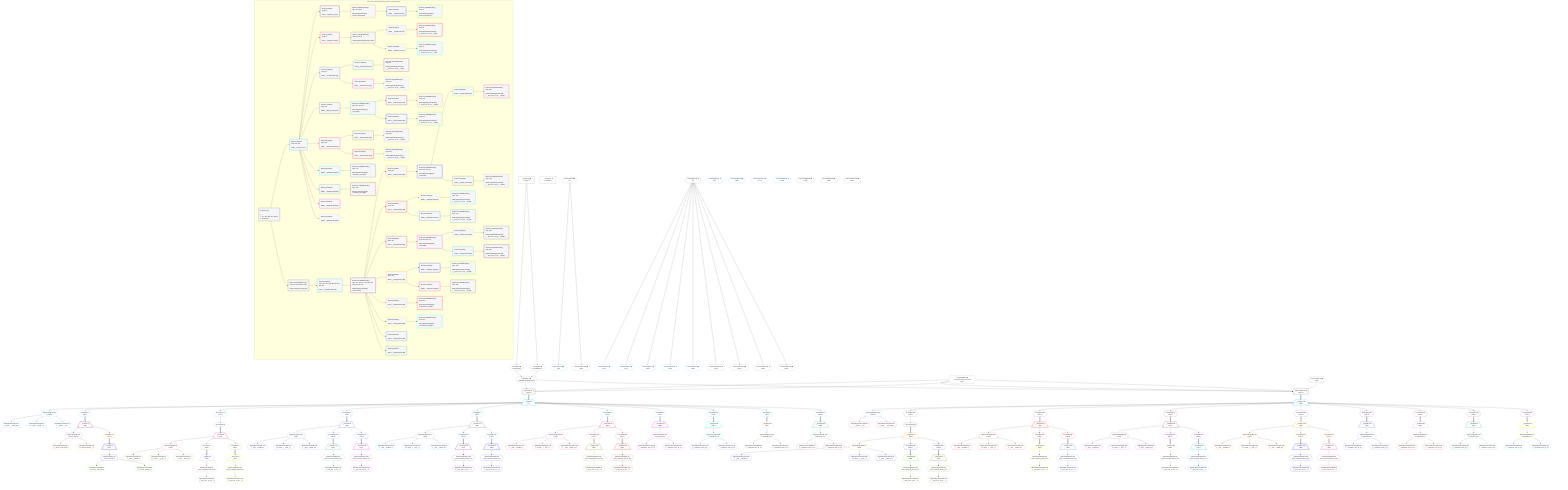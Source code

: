 %%{init: {'themeVariables': { 'fontSize': '12px'}}}%%
graph TD
    classDef path fill:#eee,stroke:#000,color:#000
    classDef plan fill:#fff,stroke-width:1px,color:#000
    classDef itemplan fill:#fff,stroke-width:2px,color:#000
    classDef unbatchedplan fill:#dff,stroke-width:1px,color:#000
    classDef sideeffectplan fill:#fcc,stroke-width:2px,color:#000
    classDef bucket fill:#f6f6f6,color:#000,stroke-width:2px,text-align:left


    %% plan dependencies
    PgSelect7[["PgSelect[7∈0] ➊<br />ᐸpersonᐳ"]]:::plan
    Object10{{"Object[10∈0] ➊<br />ᐸ{pgSettings,withPgClient}ᐳ"}}:::plan
    Constant408{{"Constant[408∈0] ➊<br />ᐸ'Large bet on myself in round one.'ᐳ"}}:::plan
    Object10 & Constant408 & Constant408 --> PgSelect7
    Access8{{"Access[8∈0] ➊<br />ᐸ2.pgSettingsᐳ"}}:::plan
    Access9{{"Access[9∈0] ➊<br />ᐸ2.withPgClientᐳ"}}:::plan
    Access8 & Access9 --> Object10
    __Value2["__Value[2∈0] ➊<br />ᐸcontextᐳ"]:::plan
    __Value2 --> Access8
    __Value2 --> Access9
    __Value4["__Value[4∈0] ➊<br />ᐸrootValueᐳ"]:::plan
    Connection204{{"Connection[204∈0] ➊<br />ᐸ202ᐳ"}}:::plan
    Constant406{{"Constant[406∈0] ➊<br />ᐸ1ᐳ"}}:::plan
    Constant407{{"Constant[407∈0] ➊<br />ᐸ2ᐳ"}}:::plan
    __Item11[/"__Item[11∈1]<br />ᐸ7ᐳ"\]:::itemplan
    PgSelect7 ==> __Item11
    PgSelectSingle12{{"PgSelectSingle[12∈1]<br />ᐸpersonᐳ"}}:::plan
    __Item11 --> PgSelectSingle12
    PgClassExpression13{{"PgClassExpression[13∈1]<br />ᐸ__person__...full_name”ᐳ"}}:::plan
    PgSelectSingle12 --> PgClassExpression13
    PgClassExpression15{{"PgClassExpression[15∈1]<br />ᐸ”c”.”perso..._person__)ᐳ"}}:::plan
    PgSelectSingle12 --> PgClassExpression15
    Connection34{{"Connection[34∈1] ➊<br />ᐸ30ᐳ"}}:::plan
    Constant406 --> Connection34
    PgClassExpression41{{"PgClassExpression[41∈1]<br />ᐸ__person__.”id”ᐳ"}}:::plan
    PgSelectSingle12 --> PgClassExpression41
    Connection47{{"Connection[47∈1] ➊<br />ᐸ45ᐳ"}}:::plan
    Constant407 --> Connection47
    Connection61{{"Connection[61∈1] ➊<br />ᐸ57ᐳ"}}:::plan
    Constant406 --> Connection61
    Connection90{{"Connection[90∈1] ➊<br />ᐸ86ᐳ"}}:::plan
    Constant406 --> Connection90
    Connection124{{"Connection[124∈1] ➊<br />ᐸ120ᐳ"}}:::plan
    Constant406 --> Connection124
    Connection154{{"Connection[154∈1] ➊<br />ᐸ150ᐳ"}}:::plan
    Constant406 --> Connection154
    Access371{{"Access[371∈1]<br />ᐸ11.1ᐳ"}}:::plan
    __Item11 --> Access371
    Access374{{"Access[374∈1]<br />ᐸ11.3ᐳ"}}:::plan
    __Item11 --> Access374
    Reverse375{{"Reverse[375∈1]"}}:::plan
    Access374 --> Reverse375
    Access378{{"Access[378∈1]<br />ᐸ11.4ᐳ"}}:::plan
    __Item11 --> Access378
    Access381{{"Access[381∈1]<br />ᐸ11.5ᐳ"}}:::plan
    __Item11 --> Access381
    Access384{{"Access[384∈1]<br />ᐸ11.6ᐳ"}}:::plan
    __Item11 --> Access384
    Access385{{"Access[385∈1]<br />ᐸ11.7ᐳ"}}:::plan
    __Item11 --> Access385
    Access386{{"Access[386∈1]<br />ᐸ11.8ᐳ"}}:::plan
    __Item11 --> Access386
    Access387{{"Access[387∈1]<br />ᐸ11.9ᐳ"}}:::plan
    __Item11 --> Access387
    Access388{{"Access[388∈1]<br />ᐸ11.10ᐳ"}}:::plan
    __Item11 --> Access388
    Connection21{{"Connection[21∈1] ➊<br />ᐸ17ᐳ"}}:::plan
    Connection110{{"Connection[110∈1] ➊<br />ᐸ108ᐳ"}}:::plan
    Connection172{{"Connection[172∈1] ➊<br />ᐸ170ᐳ"}}:::plan
    Connection182{{"Connection[182∈1] ➊<br />ᐸ180ᐳ"}}:::plan
    __Item23[/"__Item[23∈2]<br />ᐸ371ᐳ"\]:::itemplan
    Access371 ==> __Item23
    PgSelectSingle24{{"PgSelectSingle[24∈2]<br />ᐸperson_friendsᐳ"}}:::plan
    __Item23 --> PgSelectSingle24
    PgClassExpression25{{"PgClassExpression[25∈3]<br />ᐸ__person_f...full_name”ᐳ"}}:::plan
    PgSelectSingle24 --> PgClassExpression25
    PgClassExpression27{{"PgClassExpression[27∈3]<br />ᐸ”c”.”perso...friends__)ᐳ"}}:::plan
    PgSelectSingle24 --> PgClassExpression27
    Access370{{"Access[370∈3]<br />ᐸ23.1ᐳ"}}:::plan
    __Item23 --> Access370
    __Item36[/"__Item[36∈4]<br />ᐸ370ᐳ"\]:::itemplan
    Access370 ==> __Item36
    PgSelectSingle37{{"PgSelectSingle[37∈4]<br />ᐸperson_friendsᐳ"}}:::plan
    __Item36 --> PgSelectSingle37
    PgClassExpression38{{"PgClassExpression[38∈5]<br />ᐸ__person_f...full_name”ᐳ"}}:::plan
    PgSelectSingle37 --> PgClassExpression38
    PgClassExpression40{{"PgClassExpression[40∈5]<br />ᐸ”c”.”perso...friends__)ᐳ"}}:::plan
    PgSelectSingle37 --> PgClassExpression40
    __Item49[/"__Item[49∈6]<br />ᐸ375ᐳ"\]:::itemplan
    Reverse375 ==> __Item49
    PgSelectSingle50{{"PgSelectSingle[50∈6]<br />ᐸpostᐳ"}}:::plan
    __Item49 --> PgSelectSingle50
    PgClassExpression51{{"PgClassExpression[51∈7]<br />ᐸ__post__.”headline”ᐳ"}}:::plan
    PgSelectSingle50 --> PgClassExpression51
    PgClassExpression53{{"PgClassExpression[53∈7]<br />ᐸ”a”.”post_...(__post__)ᐳ"}}:::plan
    PgSelectSingle50 --> PgClassExpression53
    PgClassExpression54{{"PgClassExpression[54∈7]<br />ᐸ__post__.”author_id”ᐳ"}}:::plan
    PgSelectSingle50 --> PgClassExpression54
    Access372{{"Access[372∈7]<br />ᐸ49.1ᐳ"}}:::plan
    __Item49 --> Access372
    Access373{{"Access[373∈7]<br />ᐸ49.2ᐳ"}}:::plan
    __Item49 --> Access373
    __Item63[/"__Item[63∈8]<br />ᐸ372ᐳ"\]:::itemplan
    Access372 ==> __Item63
    PgSelectSingle64{{"PgSelectSingle[64∈8]<br />ᐸpost_computed_interval_setᐳ"}}:::plan
    __Item63 --> PgSelectSingle64
    PgClassExpression65{{"PgClassExpression[65∈8]<br />ᐸ__post_com...al_set__.vᐳ"}}:::plan
    PgSelectSingle64 --> PgClassExpression65
    __Item71[/"__Item[71∈10]<br />ᐸ373ᐳ"\]:::itemplan
    Access373 ==> __Item71
    PgSelectSingle72{{"PgSelectSingle[72∈10]<br />ᐸpost_computed_interval_setᐳ"}}:::plan
    __Item71 --> PgSelectSingle72
    PgClassExpression73{{"PgClassExpression[73∈10]<br />ᐸ__post_com...al_set__.vᐳ"}}:::plan
    PgSelectSingle72 --> PgClassExpression73
    __Item78[/"__Item[78∈12]<br />ᐸ378ᐳ"\]:::itemplan
    Access378 ==> __Item78
    PgSelectSingle79{{"PgSelectSingle[79∈12]<br />ᐸpostᐳ"}}:::plan
    __Item78 --> PgSelectSingle79
    PgClassExpression80{{"PgClassExpression[80∈12]<br />ᐸ__post__.”headline”ᐳ"}}:::plan
    PgSelectSingle79 --> PgClassExpression80
    PgClassExpression82{{"PgClassExpression[82∈12]<br />ᐸ”a”.”post_...(__post__)ᐳ"}}:::plan
    PgSelectSingle79 --> PgClassExpression82
    PgClassExpression83{{"PgClassExpression[83∈12]<br />ᐸ__post__.”author_id”ᐳ"}}:::plan
    PgSelectSingle79 --> PgClassExpression83
    Access376{{"Access[376∈12]<br />ᐸ78.1ᐳ"}}:::plan
    __Item78 --> Access376
    Access377{{"Access[377∈12]<br />ᐸ78.2ᐳ"}}:::plan
    __Item78 --> Access377
    __Item92[/"__Item[92∈13]<br />ᐸ376ᐳ"\]:::itemplan
    Access376 ==> __Item92
    PgSelectSingle93{{"PgSelectSingle[93∈13]<br />ᐸpost_computed_interval_setᐳ"}}:::plan
    __Item92 --> PgSelectSingle93
    PgClassExpression94{{"PgClassExpression[94∈13]<br />ᐸ__post_com...al_set__.vᐳ"}}:::plan
    PgSelectSingle93 --> PgClassExpression94
    __Item100[/"__Item[100∈15]<br />ᐸ377ᐳ"\]:::itemplan
    Access377 ==> __Item100
    PgSelectSingle101{{"PgSelectSingle[101∈15]<br />ᐸpost_computed_interval_setᐳ"}}:::plan
    __Item100 --> PgSelectSingle101
    PgClassExpression102{{"PgClassExpression[102∈15]<br />ᐸ__post_com...al_set__.vᐳ"}}:::plan
    PgSelectSingle101 --> PgClassExpression102
    __Item112[/"__Item[112∈17]<br />ᐸ381ᐳ"\]:::itemplan
    Access381 ==> __Item112
    PgSelectSingle113{{"PgSelectSingle[113∈17]<br />ᐸpostᐳ"}}:::plan
    __Item112 --> PgSelectSingle113
    PgClassExpression114{{"PgClassExpression[114∈18]<br />ᐸ__post__.”headline”ᐳ"}}:::plan
    PgSelectSingle113 --> PgClassExpression114
    PgClassExpression116{{"PgClassExpression[116∈18]<br />ᐸ”a”.”post_...(__post__)ᐳ"}}:::plan
    PgSelectSingle113 --> PgClassExpression116
    PgClassExpression117{{"PgClassExpression[117∈18]<br />ᐸ__post__.”author_id”ᐳ"}}:::plan
    PgSelectSingle113 --> PgClassExpression117
    Access379{{"Access[379∈18]<br />ᐸ112.1ᐳ"}}:::plan
    __Item112 --> Access379
    Access380{{"Access[380∈18]<br />ᐸ112.2ᐳ"}}:::plan
    __Item112 --> Access380
    __Item126[/"__Item[126∈19]<br />ᐸ379ᐳ"\]:::itemplan
    Access379 ==> __Item126
    PgSelectSingle127{{"PgSelectSingle[127∈19]<br />ᐸpost_computed_interval_setᐳ"}}:::plan
    __Item126 --> PgSelectSingle127
    PgClassExpression128{{"PgClassExpression[128∈19]<br />ᐸ__post_com...al_set__.vᐳ"}}:::plan
    PgSelectSingle127 --> PgClassExpression128
    __Item134[/"__Item[134∈21]<br />ᐸ380ᐳ"\]:::itemplan
    Access380 ==> __Item134
    PgSelectSingle135{{"PgSelectSingle[135∈21]<br />ᐸpost_computed_interval_setᐳ"}}:::plan
    __Item134 --> PgSelectSingle135
    PgClassExpression136{{"PgClassExpression[136∈21]<br />ᐸ__post_com...al_set__.vᐳ"}}:::plan
    PgSelectSingle135 --> PgClassExpression136
    __Item142[/"__Item[142∈23]<br />ᐸ384ᐳ"\]:::itemplan
    Access384 ==> __Item142
    PgSelectSingle143{{"PgSelectSingle[143∈23]<br />ᐸpostᐳ"}}:::plan
    __Item142 --> PgSelectSingle143
    PgClassExpression144{{"PgClassExpression[144∈23]<br />ᐸ__post__.”headline”ᐳ"}}:::plan
    PgSelectSingle143 --> PgClassExpression144
    PgClassExpression146{{"PgClassExpression[146∈23]<br />ᐸ”a”.”post_...(__post__)ᐳ"}}:::plan
    PgSelectSingle143 --> PgClassExpression146
    PgClassExpression147{{"PgClassExpression[147∈23]<br />ᐸ__post__.”author_id”ᐳ"}}:::plan
    PgSelectSingle143 --> PgClassExpression147
    Access382{{"Access[382∈23]<br />ᐸ142.1ᐳ"}}:::plan
    __Item142 --> Access382
    Access383{{"Access[383∈23]<br />ᐸ142.2ᐳ"}}:::plan
    __Item142 --> Access383
    __Item156[/"__Item[156∈24]<br />ᐸ382ᐳ"\]:::itemplan
    Access382 ==> __Item156
    PgSelectSingle157{{"PgSelectSingle[157∈24]<br />ᐸpost_computed_interval_setᐳ"}}:::plan
    __Item156 --> PgSelectSingle157
    PgClassExpression158{{"PgClassExpression[158∈24]<br />ᐸ__post_com...al_set__.vᐳ"}}:::plan
    PgSelectSingle157 --> PgClassExpression158
    __Item164[/"__Item[164∈26]<br />ᐸ383ᐳ"\]:::itemplan
    Access383 ==> __Item164
    PgSelectSingle165{{"PgSelectSingle[165∈26]<br />ᐸpost_computed_interval_setᐳ"}}:::plan
    __Item164 --> PgSelectSingle165
    PgClassExpression166{{"PgClassExpression[166∈26]<br />ᐸ__post_com...al_set__.vᐳ"}}:::plan
    PgSelectSingle165 --> PgClassExpression166
    __Item174[/"__Item[174∈28]<br />ᐸ386ᐳ"\]:::itemplan
    Access386 ==> __Item174
    PgSelectSingle175{{"PgSelectSingle[175∈28]<br />ᐸcompound_keyᐳ"}}:::plan
    __Item174 --> PgSelectSingle175
    PgClassExpression176{{"PgClassExpression[176∈29]<br />ᐸ__compound...rson_id_1”ᐳ"}}:::plan
    PgSelectSingle175 --> PgClassExpression176
    PgClassExpression177{{"PgClassExpression[177∈29]<br />ᐸ__compound...rson_id_2”ᐳ"}}:::plan
    PgSelectSingle175 --> PgClassExpression177
    __Item184[/"__Item[184∈30]<br />ᐸ388ᐳ"\]:::itemplan
    Access388 ==> __Item184
    PgSelectSingle185{{"PgSelectSingle[185∈30]<br />ᐸcompound_keyᐳ"}}:::plan
    __Item184 --> PgSelectSingle185
    PgClassExpression186{{"PgClassExpression[186∈31]<br />ᐸ__compound...rson_id_1”ᐳ"}}:::plan
    PgSelectSingle185 --> PgClassExpression186
    PgClassExpression187{{"PgClassExpression[187∈31]<br />ᐸ__compound...rson_id_2”ᐳ"}}:::plan
    PgSelectSingle185 --> PgClassExpression187
    __Item190[/"__Item[190∈32]<br />ᐸ385ᐳ"\]:::itemplan
    Access385 ==> __Item190
    PgSelectSingle191{{"PgSelectSingle[191∈32]<br />ᐸcompound_keyᐳ"}}:::plan
    __Item190 --> PgSelectSingle191
    PgClassExpression192{{"PgClassExpression[192∈32]<br />ᐸ__compound...rson_id_1”ᐳ"}}:::plan
    PgSelectSingle191 --> PgClassExpression192
    PgClassExpression193{{"PgClassExpression[193∈32]<br />ᐸ__compound...rson_id_2”ᐳ"}}:::plan
    PgSelectSingle191 --> PgClassExpression193
    __Item196[/"__Item[196∈33]<br />ᐸ387ᐳ"\]:::itemplan
    Access387 ==> __Item196
    PgSelectSingle197{{"PgSelectSingle[197∈33]<br />ᐸcompound_keyᐳ"}}:::plan
    __Item196 --> PgSelectSingle197
    PgClassExpression198{{"PgClassExpression[198∈33]<br />ᐸ__compound...rson_id_1”ᐳ"}}:::plan
    PgSelectSingle197 --> PgClassExpression198
    PgClassExpression199{{"PgClassExpression[199∈33]<br />ᐸ__compound...rson_id_2”ᐳ"}}:::plan
    PgSelectSingle197 --> PgClassExpression199
    PgSelect205[["PgSelect[205∈34] ➊<br />ᐸpersonᐳ"]]:::plan
    Object10 & Connection204 & Constant408 & Constant408 --> PgSelect205
    Connection217{{"Connection[217∈34] ➊<br />ᐸ213ᐳ"}}:::plan
    Constant407 --> Connection217
    Connection231{{"Connection[231∈34] ➊<br />ᐸ227ᐳ"}}:::plan
    Constant406 --> Connection231
    Connection260{{"Connection[260∈34] ➊<br />ᐸ256ᐳ"}}:::plan
    Constant406 --> Connection260
    Connection294{{"Connection[294∈34] ➊<br />ᐸ290ᐳ"}}:::plan
    Constant406 --> Connection294
    Connection324{{"Connection[324∈34] ➊<br />ᐸ320ᐳ"}}:::plan
    Constant406 --> Connection324
    Connection280{{"Connection[280∈34] ➊<br />ᐸ278ᐳ"}}:::plan
    Connection342{{"Connection[342∈34] ➊<br />ᐸ340ᐳ"}}:::plan
    Connection352{{"Connection[352∈34] ➊<br />ᐸ350ᐳ"}}:::plan
    __Item206[/"__Item[206∈35]<br />ᐸ205ᐳ"\]:::itemplan
    PgSelect205 ==> __Item206
    PgSelectSingle207{{"PgSelectSingle[207∈35]<br />ᐸpersonᐳ"}}:::plan
    __Item206 --> PgSelectSingle207
    PgClassExpression208{{"PgClassExpression[208∈36]<br />ᐸ__person__.”id”ᐳ"}}:::plan
    PgSelectSingle207 --> PgClassExpression208
    PgClassExpression209{{"PgClassExpression[209∈36]<br />ᐸ__person__...full_name”ᐳ"}}:::plan
    PgSelectSingle207 --> PgClassExpression209
    Access391{{"Access[391∈36]<br />ᐸ206.0ᐳ"}}:::plan
    __Item206 --> Access391
    Reverse392{{"Reverse[392∈36]"}}:::plan
    Access391 --> Reverse392
    Access395{{"Access[395∈36]<br />ᐸ206.1ᐳ"}}:::plan
    __Item206 --> Access395
    Access398{{"Access[398∈36]<br />ᐸ206.2ᐳ"}}:::plan
    __Item206 --> Access398
    Access401{{"Access[401∈36]<br />ᐸ206.3ᐳ"}}:::plan
    __Item206 --> Access401
    Access402{{"Access[402∈36]<br />ᐸ206.4ᐳ"}}:::plan
    __Item206 --> Access402
    Access403{{"Access[403∈36]<br />ᐸ206.5ᐳ"}}:::plan
    __Item206 --> Access403
    Access404{{"Access[404∈36]<br />ᐸ206.6ᐳ"}}:::plan
    __Item206 --> Access404
    Access405{{"Access[405∈36]<br />ᐸ206.7ᐳ"}}:::plan
    __Item206 --> Access405
    __Item219[/"__Item[219∈37]<br />ᐸ392ᐳ"\]:::itemplan
    Reverse392 ==> __Item219
    PgSelectSingle220{{"PgSelectSingle[220∈37]<br />ᐸpostᐳ"}}:::plan
    __Item219 --> PgSelectSingle220
    PgClassExpression221{{"PgClassExpression[221∈38]<br />ᐸ__post__.”headline”ᐳ"}}:::plan
    PgSelectSingle220 --> PgClassExpression221
    PgClassExpression223{{"PgClassExpression[223∈38]<br />ᐸ”a”.”post_...(__post__)ᐳ"}}:::plan
    PgSelectSingle220 --> PgClassExpression223
    PgClassExpression224{{"PgClassExpression[224∈38]<br />ᐸ__post__.”author_id”ᐳ"}}:::plan
    PgSelectSingle220 --> PgClassExpression224
    Access389{{"Access[389∈38]<br />ᐸ219.1ᐳ"}}:::plan
    __Item219 --> Access389
    Access390{{"Access[390∈38]<br />ᐸ219.2ᐳ"}}:::plan
    __Item219 --> Access390
    __Item233[/"__Item[233∈39]<br />ᐸ389ᐳ"\]:::itemplan
    Access389 ==> __Item233
    PgSelectSingle234{{"PgSelectSingle[234∈39]<br />ᐸpost_computed_interval_setᐳ"}}:::plan
    __Item233 --> PgSelectSingle234
    PgClassExpression235{{"PgClassExpression[235∈39]<br />ᐸ__post_com...al_set__.vᐳ"}}:::plan
    PgSelectSingle234 --> PgClassExpression235
    __Item241[/"__Item[241∈41]<br />ᐸ390ᐳ"\]:::itemplan
    Access390 ==> __Item241
    PgSelectSingle242{{"PgSelectSingle[242∈41]<br />ᐸpost_computed_interval_setᐳ"}}:::plan
    __Item241 --> PgSelectSingle242
    PgClassExpression243{{"PgClassExpression[243∈41]<br />ᐸ__post_com...al_set__.vᐳ"}}:::plan
    PgSelectSingle242 --> PgClassExpression243
    __Item248[/"__Item[248∈43]<br />ᐸ395ᐳ"\]:::itemplan
    Access395 ==> __Item248
    PgSelectSingle249{{"PgSelectSingle[249∈43]<br />ᐸpostᐳ"}}:::plan
    __Item248 --> PgSelectSingle249
    PgClassExpression250{{"PgClassExpression[250∈43]<br />ᐸ__post__.”headline”ᐳ"}}:::plan
    PgSelectSingle249 --> PgClassExpression250
    PgClassExpression252{{"PgClassExpression[252∈43]<br />ᐸ”a”.”post_...(__post__)ᐳ"}}:::plan
    PgSelectSingle249 --> PgClassExpression252
    PgClassExpression253{{"PgClassExpression[253∈43]<br />ᐸ__post__.”author_id”ᐳ"}}:::plan
    PgSelectSingle249 --> PgClassExpression253
    Access393{{"Access[393∈43]<br />ᐸ248.1ᐳ"}}:::plan
    __Item248 --> Access393
    Access394{{"Access[394∈43]<br />ᐸ248.2ᐳ"}}:::plan
    __Item248 --> Access394
    __Item262[/"__Item[262∈44]<br />ᐸ393ᐳ"\]:::itemplan
    Access393 ==> __Item262
    PgSelectSingle263{{"PgSelectSingle[263∈44]<br />ᐸpost_computed_interval_setᐳ"}}:::plan
    __Item262 --> PgSelectSingle263
    PgClassExpression264{{"PgClassExpression[264∈44]<br />ᐸ__post_com...al_set__.vᐳ"}}:::plan
    PgSelectSingle263 --> PgClassExpression264
    __Item270[/"__Item[270∈46]<br />ᐸ394ᐳ"\]:::itemplan
    Access394 ==> __Item270
    PgSelectSingle271{{"PgSelectSingle[271∈46]<br />ᐸpost_computed_interval_setᐳ"}}:::plan
    __Item270 --> PgSelectSingle271
    PgClassExpression272{{"PgClassExpression[272∈46]<br />ᐸ__post_com...al_set__.vᐳ"}}:::plan
    PgSelectSingle271 --> PgClassExpression272
    __Item282[/"__Item[282∈48]<br />ᐸ398ᐳ"\]:::itemplan
    Access398 ==> __Item282
    PgSelectSingle283{{"PgSelectSingle[283∈48]<br />ᐸpostᐳ"}}:::plan
    __Item282 --> PgSelectSingle283
    PgClassExpression284{{"PgClassExpression[284∈49]<br />ᐸ__post__.”headline”ᐳ"}}:::plan
    PgSelectSingle283 --> PgClassExpression284
    PgClassExpression286{{"PgClassExpression[286∈49]<br />ᐸ”a”.”post_...(__post__)ᐳ"}}:::plan
    PgSelectSingle283 --> PgClassExpression286
    PgClassExpression287{{"PgClassExpression[287∈49]<br />ᐸ__post__.”author_id”ᐳ"}}:::plan
    PgSelectSingle283 --> PgClassExpression287
    Access396{{"Access[396∈49]<br />ᐸ282.1ᐳ"}}:::plan
    __Item282 --> Access396
    Access397{{"Access[397∈49]<br />ᐸ282.2ᐳ"}}:::plan
    __Item282 --> Access397
    __Item296[/"__Item[296∈50]<br />ᐸ396ᐳ"\]:::itemplan
    Access396 ==> __Item296
    PgSelectSingle297{{"PgSelectSingle[297∈50]<br />ᐸpost_computed_interval_setᐳ"}}:::plan
    __Item296 --> PgSelectSingle297
    PgClassExpression298{{"PgClassExpression[298∈50]<br />ᐸ__post_com...al_set__.vᐳ"}}:::plan
    PgSelectSingle297 --> PgClassExpression298
    __Item304[/"__Item[304∈52]<br />ᐸ397ᐳ"\]:::itemplan
    Access397 ==> __Item304
    PgSelectSingle305{{"PgSelectSingle[305∈52]<br />ᐸpost_computed_interval_setᐳ"}}:::plan
    __Item304 --> PgSelectSingle305
    PgClassExpression306{{"PgClassExpression[306∈52]<br />ᐸ__post_com...al_set__.vᐳ"}}:::plan
    PgSelectSingle305 --> PgClassExpression306
    __Item312[/"__Item[312∈54]<br />ᐸ401ᐳ"\]:::itemplan
    Access401 ==> __Item312
    PgSelectSingle313{{"PgSelectSingle[313∈54]<br />ᐸpostᐳ"}}:::plan
    __Item312 --> PgSelectSingle313
    PgClassExpression314{{"PgClassExpression[314∈54]<br />ᐸ__post__.”headline”ᐳ"}}:::plan
    PgSelectSingle313 --> PgClassExpression314
    PgClassExpression316{{"PgClassExpression[316∈54]<br />ᐸ”a”.”post_...(__post__)ᐳ"}}:::plan
    PgSelectSingle313 --> PgClassExpression316
    PgClassExpression317{{"PgClassExpression[317∈54]<br />ᐸ__post__.”author_id”ᐳ"}}:::plan
    PgSelectSingle313 --> PgClassExpression317
    Access399{{"Access[399∈54]<br />ᐸ312.1ᐳ"}}:::plan
    __Item312 --> Access399
    Access400{{"Access[400∈54]<br />ᐸ312.2ᐳ"}}:::plan
    __Item312 --> Access400
    __Item326[/"__Item[326∈55]<br />ᐸ399ᐳ"\]:::itemplan
    Access399 ==> __Item326
    PgSelectSingle327{{"PgSelectSingle[327∈55]<br />ᐸpost_computed_interval_setᐳ"}}:::plan
    __Item326 --> PgSelectSingle327
    PgClassExpression328{{"PgClassExpression[328∈55]<br />ᐸ__post_com...al_set__.vᐳ"}}:::plan
    PgSelectSingle327 --> PgClassExpression328
    __Item334[/"__Item[334∈57]<br />ᐸ400ᐳ"\]:::itemplan
    Access400 ==> __Item334
    PgSelectSingle335{{"PgSelectSingle[335∈57]<br />ᐸpost_computed_interval_setᐳ"}}:::plan
    __Item334 --> PgSelectSingle335
    PgClassExpression336{{"PgClassExpression[336∈57]<br />ᐸ__post_com...al_set__.vᐳ"}}:::plan
    PgSelectSingle335 --> PgClassExpression336
    __Item344[/"__Item[344∈59]<br />ᐸ403ᐳ"\]:::itemplan
    Access403 ==> __Item344
    PgSelectSingle345{{"PgSelectSingle[345∈59]<br />ᐸcompound_keyᐳ"}}:::plan
    __Item344 --> PgSelectSingle345
    PgClassExpression346{{"PgClassExpression[346∈60]<br />ᐸ__compound...rson_id_1”ᐳ"}}:::plan
    PgSelectSingle345 --> PgClassExpression346
    PgClassExpression347{{"PgClassExpression[347∈60]<br />ᐸ__compound...rson_id_2”ᐳ"}}:::plan
    PgSelectSingle345 --> PgClassExpression347
    __Item354[/"__Item[354∈61]<br />ᐸ405ᐳ"\]:::itemplan
    Access405 ==> __Item354
    PgSelectSingle355{{"PgSelectSingle[355∈61]<br />ᐸcompound_keyᐳ"}}:::plan
    __Item354 --> PgSelectSingle355
    PgClassExpression356{{"PgClassExpression[356∈62]<br />ᐸ__compound...rson_id_1”ᐳ"}}:::plan
    PgSelectSingle355 --> PgClassExpression356
    PgClassExpression357{{"PgClassExpression[357∈62]<br />ᐸ__compound...rson_id_2”ᐳ"}}:::plan
    PgSelectSingle355 --> PgClassExpression357
    __Item360[/"__Item[360∈63]<br />ᐸ402ᐳ"\]:::itemplan
    Access402 ==> __Item360
    PgSelectSingle361{{"PgSelectSingle[361∈63]<br />ᐸcompound_keyᐳ"}}:::plan
    __Item360 --> PgSelectSingle361
    PgClassExpression362{{"PgClassExpression[362∈63]<br />ᐸ__compound...rson_id_1”ᐳ"}}:::plan
    PgSelectSingle361 --> PgClassExpression362
    PgClassExpression363{{"PgClassExpression[363∈63]<br />ᐸ__compound...rson_id_2”ᐳ"}}:::plan
    PgSelectSingle361 --> PgClassExpression363
    __Item366[/"__Item[366∈64]<br />ᐸ404ᐳ"\]:::itemplan
    Access404 ==> __Item366
    PgSelectSingle367{{"PgSelectSingle[367∈64]<br />ᐸcompound_keyᐳ"}}:::plan
    __Item366 --> PgSelectSingle367
    PgClassExpression368{{"PgClassExpression[368∈64]<br />ᐸ__compound...rson_id_1”ᐳ"}}:::plan
    PgSelectSingle367 --> PgClassExpression368
    PgClassExpression369{{"PgClassExpression[369∈64]<br />ᐸ__compound...rson_id_2”ᐳ"}}:::plan
    PgSelectSingle367 --> PgClassExpression369

    %% define steps

    subgraph "Buckets for queries/v4/simple-procedure-computed-fields"
    Bucket0("Bucket 0 (root)<br /><br />1: <br />ᐳ: 8, 9, 204, 406, 407, 408, 10<br />2: PgSelect[7]"):::bucket
    classDef bucket0 stroke:#696969
    class Bucket0,__Value2,__Value4,PgSelect7,Access8,Access9,Object10,Connection204,Constant406,Constant407,Constant408 bucket0
    Bucket1("Bucket 1 (listItem)<br />Deps: 406, 407<br /><br />ROOT __Item{1}ᐸ7ᐳ[11]"):::bucket
    classDef bucket1 stroke:#00bfff
    class Bucket1,__Item11,PgSelectSingle12,PgClassExpression13,PgClassExpression15,Connection21,Connection34,PgClassExpression41,Connection47,Connection61,Connection90,Connection110,Connection124,Connection154,Connection172,Connection182,Access371,Access374,Reverse375,Access378,Access381,Access384,Access385,Access386,Access387,Access388 bucket1
    Bucket2("Bucket 2 (listItem)<br />Deps: 34<br /><br />ROOT __Item{2}ᐸ371ᐳ[23]"):::bucket
    classDef bucket2 stroke:#7f007f
    class Bucket2,__Item23,PgSelectSingle24 bucket2
    Bucket3("Bucket 3 (nullableBoundary)<br />Deps: 24, 23, 34<br /><br />ROOT PgSelectSingle{2}ᐸperson_friendsᐳ[24]"):::bucket
    classDef bucket3 stroke:#ffa500
    class Bucket3,PgClassExpression25,PgClassExpression27,Access370 bucket3
    Bucket4("Bucket 4 (listItem)<br /><br />ROOT __Item{4}ᐸ370ᐳ[36]"):::bucket
    classDef bucket4 stroke:#0000ff
    class Bucket4,__Item36,PgSelectSingle37 bucket4
    Bucket5("Bucket 5 (nullableBoundary)<br />Deps: 37<br /><br />ROOT PgSelectSingle{4}ᐸperson_friendsᐳ[37]"):::bucket
    classDef bucket5 stroke:#7fff00
    class Bucket5,PgClassExpression38,PgClassExpression40 bucket5
    Bucket6("Bucket 6 (listItem)<br />Deps: 61<br /><br />ROOT __Item{6}ᐸ375ᐳ[49]"):::bucket
    classDef bucket6 stroke:#ff1493
    class Bucket6,__Item49,PgSelectSingle50 bucket6
    Bucket7("Bucket 7 (nullableBoundary)<br />Deps: 50, 49, 61<br /><br />ROOT PgSelectSingle{6}ᐸpostᐳ[50]"):::bucket
    classDef bucket7 stroke:#808000
    class Bucket7,PgClassExpression51,PgClassExpression53,PgClassExpression54,Access372,Access373 bucket7
    Bucket8("Bucket 8 (listItem)<br /><br />ROOT __Item{8}ᐸ372ᐳ[63]"):::bucket
    classDef bucket8 stroke:#dda0dd
    class Bucket8,__Item63,PgSelectSingle64,PgClassExpression65 bucket8
    Bucket9("Bucket 9 (nullableBoundary)<br />Deps: 65<br /><br />ROOT PgClassExpression{8}ᐸ__post_com...al_set__.vᐳ[65]"):::bucket
    classDef bucket9 stroke:#ff0000
    class Bucket9 bucket9
    Bucket10("Bucket 10 (listItem)<br /><br />ROOT __Item{10}ᐸ373ᐳ[71]"):::bucket
    classDef bucket10 stroke:#ffff00
    class Bucket10,__Item71,PgSelectSingle72,PgClassExpression73 bucket10
    Bucket11("Bucket 11 (nullableBoundary)<br />Deps: 73<br /><br />ROOT PgClassExpression{10}ᐸ__post_com...al_set__.vᐳ[73]"):::bucket
    classDef bucket11 stroke:#00ffff
    class Bucket11 bucket11
    Bucket12("Bucket 12 (listItem)<br />Deps: 90<br /><br />ROOT __Item{12}ᐸ378ᐳ[78]"):::bucket
    classDef bucket12 stroke:#4169e1
    class Bucket12,__Item78,PgSelectSingle79,PgClassExpression80,PgClassExpression82,PgClassExpression83,Access376,Access377 bucket12
    Bucket13("Bucket 13 (listItem)<br /><br />ROOT __Item{13}ᐸ376ᐳ[92]"):::bucket
    classDef bucket13 stroke:#3cb371
    class Bucket13,__Item92,PgSelectSingle93,PgClassExpression94 bucket13
    Bucket14("Bucket 14 (nullableBoundary)<br />Deps: 94<br /><br />ROOT PgClassExpression{13}ᐸ__post_com...al_set__.vᐳ[94]"):::bucket
    classDef bucket14 stroke:#a52a2a
    class Bucket14 bucket14
    Bucket15("Bucket 15 (listItem)<br /><br />ROOT __Item{15}ᐸ377ᐳ[100]"):::bucket
    classDef bucket15 stroke:#ff00ff
    class Bucket15,__Item100,PgSelectSingle101,PgClassExpression102 bucket15
    Bucket16("Bucket 16 (nullableBoundary)<br />Deps: 102<br /><br />ROOT PgClassExpression{15}ᐸ__post_com...al_set__.vᐳ[102]"):::bucket
    classDef bucket16 stroke:#f5deb3
    class Bucket16 bucket16
    Bucket17("Bucket 17 (listItem)<br />Deps: 124<br /><br />ROOT __Item{17}ᐸ381ᐳ[112]"):::bucket
    classDef bucket17 stroke:#696969
    class Bucket17,__Item112,PgSelectSingle113 bucket17
    Bucket18("Bucket 18 (nullableBoundary)<br />Deps: 113, 112, 124<br /><br />ROOT PgSelectSingle{17}ᐸpostᐳ[113]"):::bucket
    classDef bucket18 stroke:#00bfff
    class Bucket18,PgClassExpression114,PgClassExpression116,PgClassExpression117,Access379,Access380 bucket18
    Bucket19("Bucket 19 (listItem)<br /><br />ROOT __Item{19}ᐸ379ᐳ[126]"):::bucket
    classDef bucket19 stroke:#7f007f
    class Bucket19,__Item126,PgSelectSingle127,PgClassExpression128 bucket19
    Bucket20("Bucket 20 (nullableBoundary)<br />Deps: 128<br /><br />ROOT PgClassExpression{19}ᐸ__post_com...al_set__.vᐳ[128]"):::bucket
    classDef bucket20 stroke:#ffa500
    class Bucket20 bucket20
    Bucket21("Bucket 21 (listItem)<br /><br />ROOT __Item{21}ᐸ380ᐳ[134]"):::bucket
    classDef bucket21 stroke:#0000ff
    class Bucket21,__Item134,PgSelectSingle135,PgClassExpression136 bucket21
    Bucket22("Bucket 22 (nullableBoundary)<br />Deps: 136<br /><br />ROOT PgClassExpression{21}ᐸ__post_com...al_set__.vᐳ[136]"):::bucket
    classDef bucket22 stroke:#7fff00
    class Bucket22 bucket22
    Bucket23("Bucket 23 (listItem)<br />Deps: 154<br /><br />ROOT __Item{23}ᐸ384ᐳ[142]"):::bucket
    classDef bucket23 stroke:#ff1493
    class Bucket23,__Item142,PgSelectSingle143,PgClassExpression144,PgClassExpression146,PgClassExpression147,Access382,Access383 bucket23
    Bucket24("Bucket 24 (listItem)<br /><br />ROOT __Item{24}ᐸ382ᐳ[156]"):::bucket
    classDef bucket24 stroke:#808000
    class Bucket24,__Item156,PgSelectSingle157,PgClassExpression158 bucket24
    Bucket25("Bucket 25 (nullableBoundary)<br />Deps: 158<br /><br />ROOT PgClassExpression{24}ᐸ__post_com...al_set__.vᐳ[158]"):::bucket
    classDef bucket25 stroke:#dda0dd
    class Bucket25 bucket25
    Bucket26("Bucket 26 (listItem)<br /><br />ROOT __Item{26}ᐸ383ᐳ[164]"):::bucket
    classDef bucket26 stroke:#ff0000
    class Bucket26,__Item164,PgSelectSingle165,PgClassExpression166 bucket26
    Bucket27("Bucket 27 (nullableBoundary)<br />Deps: 166<br /><br />ROOT PgClassExpression{26}ᐸ__post_com...al_set__.vᐳ[166]"):::bucket
    classDef bucket27 stroke:#ffff00
    class Bucket27 bucket27
    Bucket28("Bucket 28 (listItem)<br /><br />ROOT __Item{28}ᐸ386ᐳ[174]"):::bucket
    classDef bucket28 stroke:#00ffff
    class Bucket28,__Item174,PgSelectSingle175 bucket28
    Bucket29("Bucket 29 (nullableBoundary)<br />Deps: 175<br /><br />ROOT PgSelectSingle{28}ᐸcompound_keyᐳ[175]"):::bucket
    classDef bucket29 stroke:#4169e1
    class Bucket29,PgClassExpression176,PgClassExpression177 bucket29
    Bucket30("Bucket 30 (listItem)<br /><br />ROOT __Item{30}ᐸ388ᐳ[184]"):::bucket
    classDef bucket30 stroke:#3cb371
    class Bucket30,__Item184,PgSelectSingle185 bucket30
    Bucket31("Bucket 31 (nullableBoundary)<br />Deps: 185<br /><br />ROOT PgSelectSingle{30}ᐸcompound_keyᐳ[185]"):::bucket
    classDef bucket31 stroke:#a52a2a
    class Bucket31,PgClassExpression186,PgClassExpression187 bucket31
    Bucket32("Bucket 32 (listItem)<br /><br />ROOT __Item{32}ᐸ385ᐳ[190]"):::bucket
    classDef bucket32 stroke:#ff00ff
    class Bucket32,__Item190,PgSelectSingle191,PgClassExpression192,PgClassExpression193 bucket32
    Bucket33("Bucket 33 (listItem)<br /><br />ROOT __Item{33}ᐸ387ᐳ[196]"):::bucket
    classDef bucket33 stroke:#f5deb3
    class Bucket33,__Item196,PgSelectSingle197,PgClassExpression198,PgClassExpression199 bucket33
    Bucket34("Bucket 34 (nullableBoundary)<br />Deps: 10, 204, 408, 407, 406<br /><br />ROOT Connectionᐸ202ᐳ[204]"):::bucket
    classDef bucket34 stroke:#696969
    class Bucket34,PgSelect205,Connection217,Connection231,Connection260,Connection280,Connection294,Connection324,Connection342,Connection352 bucket34
    Bucket35("Bucket 35 (listItem)<br />Deps: 217, 231, 260, 280, 294, 324, 342, 352<br /><br />ROOT __Item{35}ᐸ205ᐳ[206]"):::bucket
    classDef bucket35 stroke:#00bfff
    class Bucket35,__Item206,PgSelectSingle207 bucket35
    Bucket36("Bucket 36 (nullableBoundary)<br />Deps: 207, 206, 217, 231, 260, 280, 294, 324, 342, 352<br /><br />ROOT PgSelectSingle{35}ᐸpersonᐳ[207]"):::bucket
    classDef bucket36 stroke:#7f007f
    class Bucket36,PgClassExpression208,PgClassExpression209,Access391,Reverse392,Access395,Access398,Access401,Access402,Access403,Access404,Access405 bucket36
    Bucket37("Bucket 37 (listItem)<br />Deps: 231<br /><br />ROOT __Item{37}ᐸ392ᐳ[219]"):::bucket
    classDef bucket37 stroke:#ffa500
    class Bucket37,__Item219,PgSelectSingle220 bucket37
    Bucket38("Bucket 38 (nullableBoundary)<br />Deps: 220, 219, 231<br /><br />ROOT PgSelectSingle{37}ᐸpostᐳ[220]"):::bucket
    classDef bucket38 stroke:#0000ff
    class Bucket38,PgClassExpression221,PgClassExpression223,PgClassExpression224,Access389,Access390 bucket38
    Bucket39("Bucket 39 (listItem)<br /><br />ROOT __Item{39}ᐸ389ᐳ[233]"):::bucket
    classDef bucket39 stroke:#7fff00
    class Bucket39,__Item233,PgSelectSingle234,PgClassExpression235 bucket39
    Bucket40("Bucket 40 (nullableBoundary)<br />Deps: 235<br /><br />ROOT PgClassExpression{39}ᐸ__post_com...al_set__.vᐳ[235]"):::bucket
    classDef bucket40 stroke:#ff1493
    class Bucket40 bucket40
    Bucket41("Bucket 41 (listItem)<br /><br />ROOT __Item{41}ᐸ390ᐳ[241]"):::bucket
    classDef bucket41 stroke:#808000
    class Bucket41,__Item241,PgSelectSingle242,PgClassExpression243 bucket41
    Bucket42("Bucket 42 (nullableBoundary)<br />Deps: 243<br /><br />ROOT PgClassExpression{41}ᐸ__post_com...al_set__.vᐳ[243]"):::bucket
    classDef bucket42 stroke:#dda0dd
    class Bucket42 bucket42
    Bucket43("Bucket 43 (listItem)<br />Deps: 260<br /><br />ROOT __Item{43}ᐸ395ᐳ[248]"):::bucket
    classDef bucket43 stroke:#ff0000
    class Bucket43,__Item248,PgSelectSingle249,PgClassExpression250,PgClassExpression252,PgClassExpression253,Access393,Access394 bucket43
    Bucket44("Bucket 44 (listItem)<br /><br />ROOT __Item{44}ᐸ393ᐳ[262]"):::bucket
    classDef bucket44 stroke:#ffff00
    class Bucket44,__Item262,PgSelectSingle263,PgClassExpression264 bucket44
    Bucket45("Bucket 45 (nullableBoundary)<br />Deps: 264<br /><br />ROOT PgClassExpression{44}ᐸ__post_com...al_set__.vᐳ[264]"):::bucket
    classDef bucket45 stroke:#00ffff
    class Bucket45 bucket45
    Bucket46("Bucket 46 (listItem)<br /><br />ROOT __Item{46}ᐸ394ᐳ[270]"):::bucket
    classDef bucket46 stroke:#4169e1
    class Bucket46,__Item270,PgSelectSingle271,PgClassExpression272 bucket46
    Bucket47("Bucket 47 (nullableBoundary)<br />Deps: 272<br /><br />ROOT PgClassExpression{46}ᐸ__post_com...al_set__.vᐳ[272]"):::bucket
    classDef bucket47 stroke:#3cb371
    class Bucket47 bucket47
    Bucket48("Bucket 48 (listItem)<br />Deps: 294<br /><br />ROOT __Item{48}ᐸ398ᐳ[282]"):::bucket
    classDef bucket48 stroke:#a52a2a
    class Bucket48,__Item282,PgSelectSingle283 bucket48
    Bucket49("Bucket 49 (nullableBoundary)<br />Deps: 283, 282, 294<br /><br />ROOT PgSelectSingle{48}ᐸpostᐳ[283]"):::bucket
    classDef bucket49 stroke:#ff00ff
    class Bucket49,PgClassExpression284,PgClassExpression286,PgClassExpression287,Access396,Access397 bucket49
    Bucket50("Bucket 50 (listItem)<br /><br />ROOT __Item{50}ᐸ396ᐳ[296]"):::bucket
    classDef bucket50 stroke:#f5deb3
    class Bucket50,__Item296,PgSelectSingle297,PgClassExpression298 bucket50
    Bucket51("Bucket 51 (nullableBoundary)<br />Deps: 298<br /><br />ROOT PgClassExpression{50}ᐸ__post_com...al_set__.vᐳ[298]"):::bucket
    classDef bucket51 stroke:#696969
    class Bucket51 bucket51
    Bucket52("Bucket 52 (listItem)<br /><br />ROOT __Item{52}ᐸ397ᐳ[304]"):::bucket
    classDef bucket52 stroke:#00bfff
    class Bucket52,__Item304,PgSelectSingle305,PgClassExpression306 bucket52
    Bucket53("Bucket 53 (nullableBoundary)<br />Deps: 306<br /><br />ROOT PgClassExpression{52}ᐸ__post_com...al_set__.vᐳ[306]"):::bucket
    classDef bucket53 stroke:#7f007f
    class Bucket53 bucket53
    Bucket54("Bucket 54 (listItem)<br />Deps: 324<br /><br />ROOT __Item{54}ᐸ401ᐳ[312]"):::bucket
    classDef bucket54 stroke:#ffa500
    class Bucket54,__Item312,PgSelectSingle313,PgClassExpression314,PgClassExpression316,PgClassExpression317,Access399,Access400 bucket54
    Bucket55("Bucket 55 (listItem)<br /><br />ROOT __Item{55}ᐸ399ᐳ[326]"):::bucket
    classDef bucket55 stroke:#0000ff
    class Bucket55,__Item326,PgSelectSingle327,PgClassExpression328 bucket55
    Bucket56("Bucket 56 (nullableBoundary)<br />Deps: 328<br /><br />ROOT PgClassExpression{55}ᐸ__post_com...al_set__.vᐳ[328]"):::bucket
    classDef bucket56 stroke:#7fff00
    class Bucket56 bucket56
    Bucket57("Bucket 57 (listItem)<br /><br />ROOT __Item{57}ᐸ400ᐳ[334]"):::bucket
    classDef bucket57 stroke:#ff1493
    class Bucket57,__Item334,PgSelectSingle335,PgClassExpression336 bucket57
    Bucket58("Bucket 58 (nullableBoundary)<br />Deps: 336<br /><br />ROOT PgClassExpression{57}ᐸ__post_com...al_set__.vᐳ[336]"):::bucket
    classDef bucket58 stroke:#808000
    class Bucket58 bucket58
    Bucket59("Bucket 59 (listItem)<br /><br />ROOT __Item{59}ᐸ403ᐳ[344]"):::bucket
    classDef bucket59 stroke:#dda0dd
    class Bucket59,__Item344,PgSelectSingle345 bucket59
    Bucket60("Bucket 60 (nullableBoundary)<br />Deps: 345<br /><br />ROOT PgSelectSingle{59}ᐸcompound_keyᐳ[345]"):::bucket
    classDef bucket60 stroke:#ff0000
    class Bucket60,PgClassExpression346,PgClassExpression347 bucket60
    Bucket61("Bucket 61 (listItem)<br /><br />ROOT __Item{61}ᐸ405ᐳ[354]"):::bucket
    classDef bucket61 stroke:#ffff00
    class Bucket61,__Item354,PgSelectSingle355 bucket61
    Bucket62("Bucket 62 (nullableBoundary)<br />Deps: 355<br /><br />ROOT PgSelectSingle{61}ᐸcompound_keyᐳ[355]"):::bucket
    classDef bucket62 stroke:#00ffff
    class Bucket62,PgClassExpression356,PgClassExpression357 bucket62
    Bucket63("Bucket 63 (listItem)<br /><br />ROOT __Item{63}ᐸ402ᐳ[360]"):::bucket
    classDef bucket63 stroke:#4169e1
    class Bucket63,__Item360,PgSelectSingle361,PgClassExpression362,PgClassExpression363 bucket63
    Bucket64("Bucket 64 (listItem)<br /><br />ROOT __Item{64}ᐸ404ᐳ[366]"):::bucket
    classDef bucket64 stroke:#3cb371
    class Bucket64,__Item366,PgSelectSingle367,PgClassExpression368,PgClassExpression369 bucket64
    Bucket0 --> Bucket1 & Bucket34
    Bucket1 --> Bucket2 & Bucket6 & Bucket12 & Bucket17 & Bucket23 & Bucket28 & Bucket30 & Bucket32 & Bucket33
    Bucket2 --> Bucket3
    Bucket3 --> Bucket4
    Bucket4 --> Bucket5
    Bucket6 --> Bucket7
    Bucket7 --> Bucket8 & Bucket10
    Bucket8 --> Bucket9
    Bucket10 --> Bucket11
    Bucket12 --> Bucket13 & Bucket15
    Bucket13 --> Bucket14
    Bucket15 --> Bucket16
    Bucket17 --> Bucket18
    Bucket18 --> Bucket19 & Bucket21
    Bucket19 --> Bucket20
    Bucket21 --> Bucket22
    Bucket23 --> Bucket24 & Bucket26
    Bucket24 --> Bucket25
    Bucket26 --> Bucket27
    Bucket28 --> Bucket29
    Bucket30 --> Bucket31
    Bucket34 --> Bucket35
    Bucket35 --> Bucket36
    Bucket36 --> Bucket37 & Bucket43 & Bucket48 & Bucket54 & Bucket59 & Bucket61 & Bucket63 & Bucket64
    Bucket37 --> Bucket38
    Bucket38 --> Bucket39 & Bucket41
    Bucket39 --> Bucket40
    Bucket41 --> Bucket42
    Bucket43 --> Bucket44 & Bucket46
    Bucket44 --> Bucket45
    Bucket46 --> Bucket47
    Bucket48 --> Bucket49
    Bucket49 --> Bucket50 & Bucket52
    Bucket50 --> Bucket51
    Bucket52 --> Bucket53
    Bucket54 --> Bucket55 & Bucket57
    Bucket55 --> Bucket56
    Bucket57 --> Bucket58
    Bucket59 --> Bucket60
    Bucket61 --> Bucket62
    end